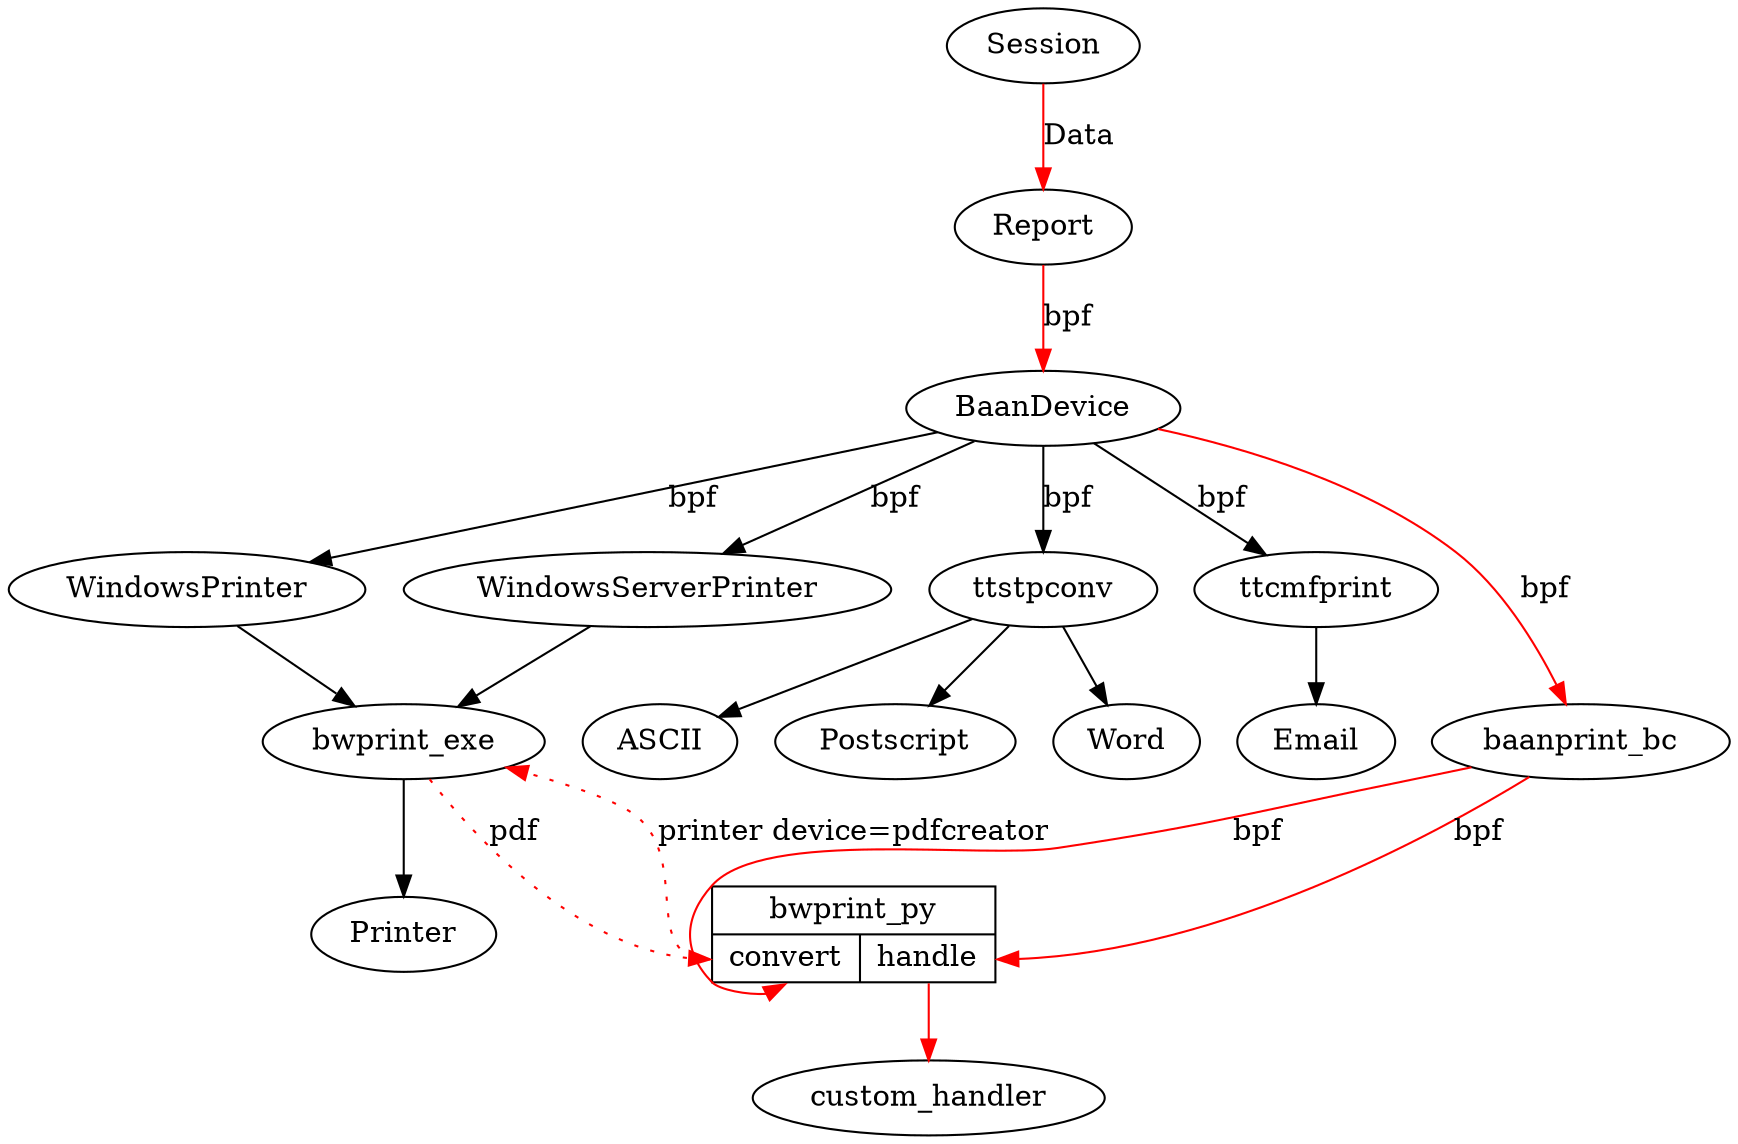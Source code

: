 digraph G {
	graph [layout=dot rankdir=TB]

    Session -> Report [color=red, label="Data"]
    Report -> BaanDevice [color=red, label="bpf"]

    BaanDevice -> WindowsPrinter [label="bpf"]
    BaanDevice -> WindowsServerPrinter [label="bpf"]
    BaanDevice -> ttstpconv [label="bpf"]
    BaanDevice -> ttcmfprint [label="bpf"]
    BaanDevice -> baanprint_bc [color=red, label="bpf"]
    ttstpconv -> ASCII
    ttstpconv -> Postscript
    ttstpconv -> Word
    ttcmfprint -> Email
    WindowsPrinter -> bwprint_exe
    WindowsServerPrinter -> bwprint_exe
    bwprint_exe -> Printer
    baanprint_bc -> bwprint_py:f0 [color=red, label="bpf"]
    baanprint_bc -> bwprint_py:f1 [color=red, label="bpf"]
    bwprint_py:f1 -> custom_handler [color=red]
    bwprint_py:f0 -> bwprint_exe [color=red, style=dotted, label="printer device=pdfcreator"]
    bwprint_exe -> bwprint_py:f0 [color=red, style=dotted, label="pdf"]

    bwprint_py [shape = record, label = "{ bwprint_py | { <f0> convert | <f1> handle } } "]
}

